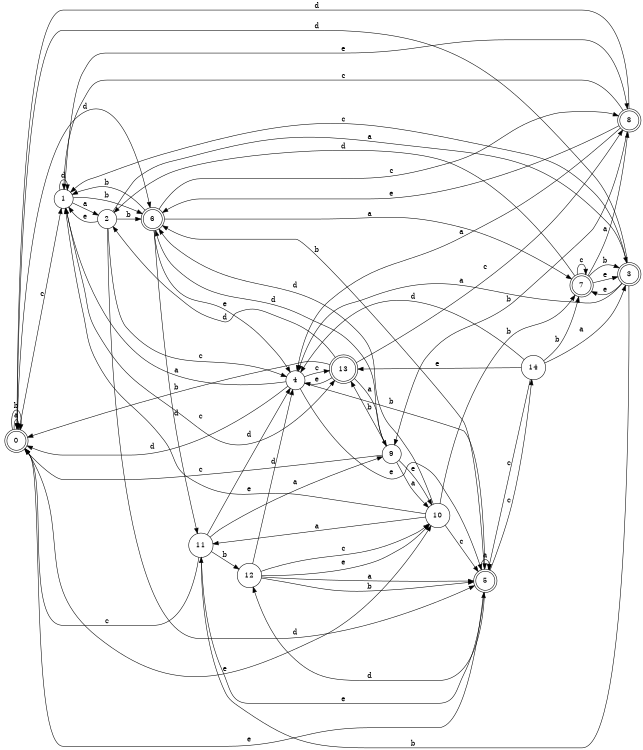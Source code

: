 digraph n12_6 {
__start0 [label="" shape="none"];

rankdir=LR;
size="8,5";

s0 [style="rounded,filled", color="black", fillcolor="white" shape="doublecircle", label="0"];
s1 [style="filled", color="black", fillcolor="white" shape="circle", label="1"];
s2 [style="filled", color="black", fillcolor="white" shape="circle", label="2"];
s3 [style="rounded,filled", color="black", fillcolor="white" shape="doublecircle", label="3"];
s4 [style="filled", color="black", fillcolor="white" shape="circle", label="4"];
s5 [style="rounded,filled", color="black", fillcolor="white" shape="doublecircle", label="5"];
s6 [style="rounded,filled", color="black", fillcolor="white" shape="doublecircle", label="6"];
s7 [style="rounded,filled", color="black", fillcolor="white" shape="doublecircle", label="7"];
s8 [style="rounded,filled", color="black", fillcolor="white" shape="doublecircle", label="8"];
s9 [style="filled", color="black", fillcolor="white" shape="circle", label="9"];
s10 [style="filled", color="black", fillcolor="white" shape="circle", label="10"];
s11 [style="filled", color="black", fillcolor="white" shape="circle", label="11"];
s12 [style="filled", color="black", fillcolor="white" shape="circle", label="12"];
s13 [style="rounded,filled", color="black", fillcolor="white" shape="doublecircle", label="13"];
s14 [style="filled", color="black", fillcolor="white" shape="circle", label="14"];
s0 -> s0 [label="a"];
s0 -> s0 [label="b"];
s0 -> s1 [label="c"];
s0 -> s6 [label="d"];
s0 -> s10 [label="e"];
s1 -> s2 [label="a"];
s1 -> s6 [label="b"];
s1 -> s13 [label="c"];
s1 -> s1 [label="d"];
s1 -> s8 [label="e"];
s2 -> s3 [label="a"];
s2 -> s6 [label="b"];
s2 -> s4 [label="c"];
s2 -> s5 [label="d"];
s2 -> s1 [label="e"];
s3 -> s4 [label="a"];
s3 -> s11 [label="b"];
s3 -> s1 [label="c"];
s3 -> s0 [label="d"];
s3 -> s7 [label="e"];
s4 -> s1 [label="a"];
s4 -> s5 [label="b"];
s4 -> s13 [label="c"];
s4 -> s0 [label="d"];
s4 -> s5 [label="e"];
s5 -> s5 [label="a"];
s5 -> s6 [label="b"];
s5 -> s14 [label="c"];
s5 -> s12 [label="d"];
s5 -> s0 [label="e"];
s6 -> s7 [label="a"];
s6 -> s1 [label="b"];
s6 -> s8 [label="c"];
s6 -> s11 [label="d"];
s6 -> s4 [label="e"];
s7 -> s8 [label="a"];
s7 -> s3 [label="b"];
s7 -> s7 [label="c"];
s7 -> s2 [label="d"];
s7 -> s3 [label="e"];
s8 -> s4 [label="a"];
s8 -> s9 [label="b"];
s8 -> s1 [label="c"];
s8 -> s0 [label="d"];
s8 -> s6 [label="e"];
s9 -> s10 [label="a"];
s9 -> s13 [label="b"];
s9 -> s0 [label="c"];
s9 -> s6 [label="d"];
s9 -> s10 [label="e"];
s10 -> s11 [label="a"];
s10 -> s7 [label="b"];
s10 -> s5 [label="c"];
s10 -> s6 [label="d"];
s10 -> s1 [label="e"];
s11 -> s9 [label="a"];
s11 -> s12 [label="b"];
s11 -> s0 [label="c"];
s11 -> s4 [label="d"];
s11 -> s5 [label="e"];
s12 -> s5 [label="a"];
s12 -> s5 [label="b"];
s12 -> s10 [label="c"];
s12 -> s4 [label="d"];
s12 -> s10 [label="e"];
s13 -> s9 [label="a"];
s13 -> s0 [label="b"];
s13 -> s8 [label="c"];
s13 -> s2 [label="d"];
s13 -> s4 [label="e"];
s14 -> s3 [label="a"];
s14 -> s7 [label="b"];
s14 -> s5 [label="c"];
s14 -> s4 [label="d"];
s14 -> s13 [label="e"];

}